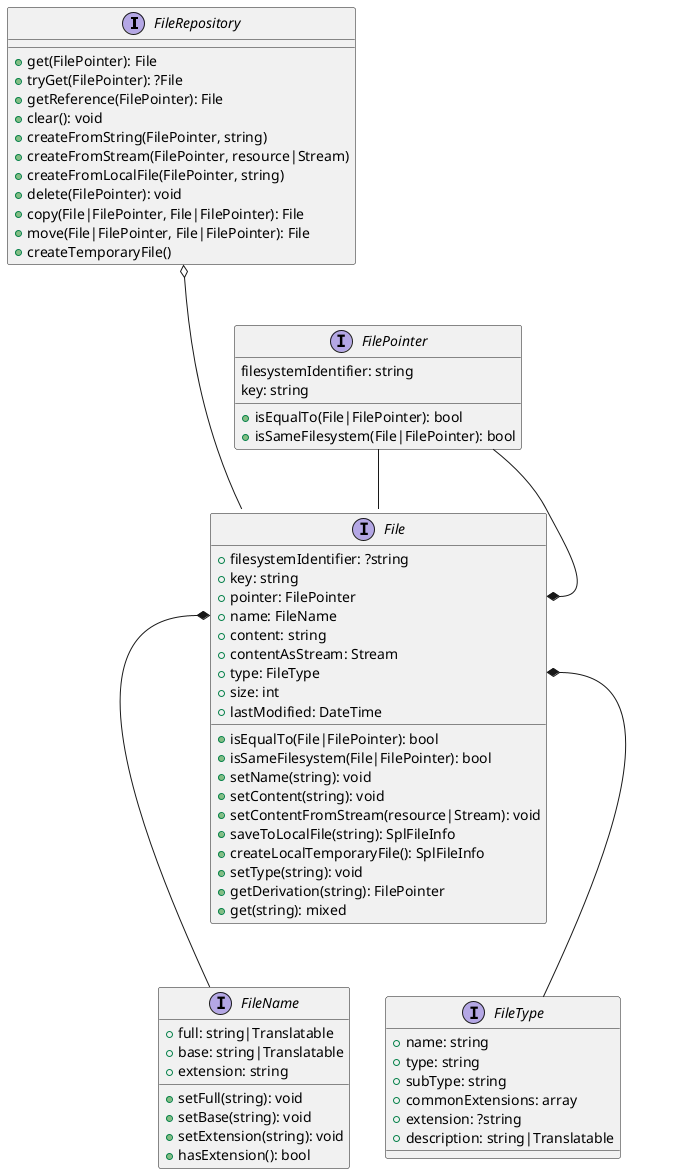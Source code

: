 @startuml file
interface FileRepository {
    +get(FilePointer): File
    +tryGet(FilePointer): ?File
    +getReference(FilePointer): File
    +clear(): void
    +createFromString(FilePointer, string)
    +createFromStream(FilePointer, resource|Stream)
    +createFromLocalFile(FilePointer, string)
    +delete(FilePointer): void
    +copy(File|FilePointer, File|FilePointer): File
    +move(File|FilePointer, File|FilePointer): File
    +createTemporaryFile()
}

interface FilePointer {
    filesystemIdentifier: string
    key: string
    +isEqualTo(File|FilePointer): bool
    +isSameFilesystem(File|FilePointer): bool
}

FileRepository o--- File
FilePointer --* File::pointer
FilePointer -- File

interface File {
    +filesystemIdentifier: ?string
    +key: string
    +pointer: FilePointer
    +isEqualTo(File|FilePointer): bool
    +isSameFilesystem(File|FilePointer): bool
    +name: FileName
    +setName(string): void
    +setContent(string): void
    +setContentFromStream(resource|Stream): void
    +content: string
    +contentAsStream: Stream
    +saveToLocalFile(string): SplFileInfo
    +createLocalTemporaryFile(): SplFileInfo
    +type: FileType
    +setType(string): void
    +size: int
    +lastModified: DateTime
    +getDerivation(string): FilePointer
    +get(string): mixed
}

File::name *-- FileName
File::type *-- FileType

interface FileName {
    +full: string|Translatable
    +setFull(string): void
    +base: string|Translatable
    +setBase(string): void
    +extension: string
    +setExtension(string): void
    +hasExtension(): bool
}

interface FileType {
    +name: string
    +type: string
    +subType: string
    +commonExtensions: array
    +extension: ?string
    +description: string|Translatable
}
@enduml